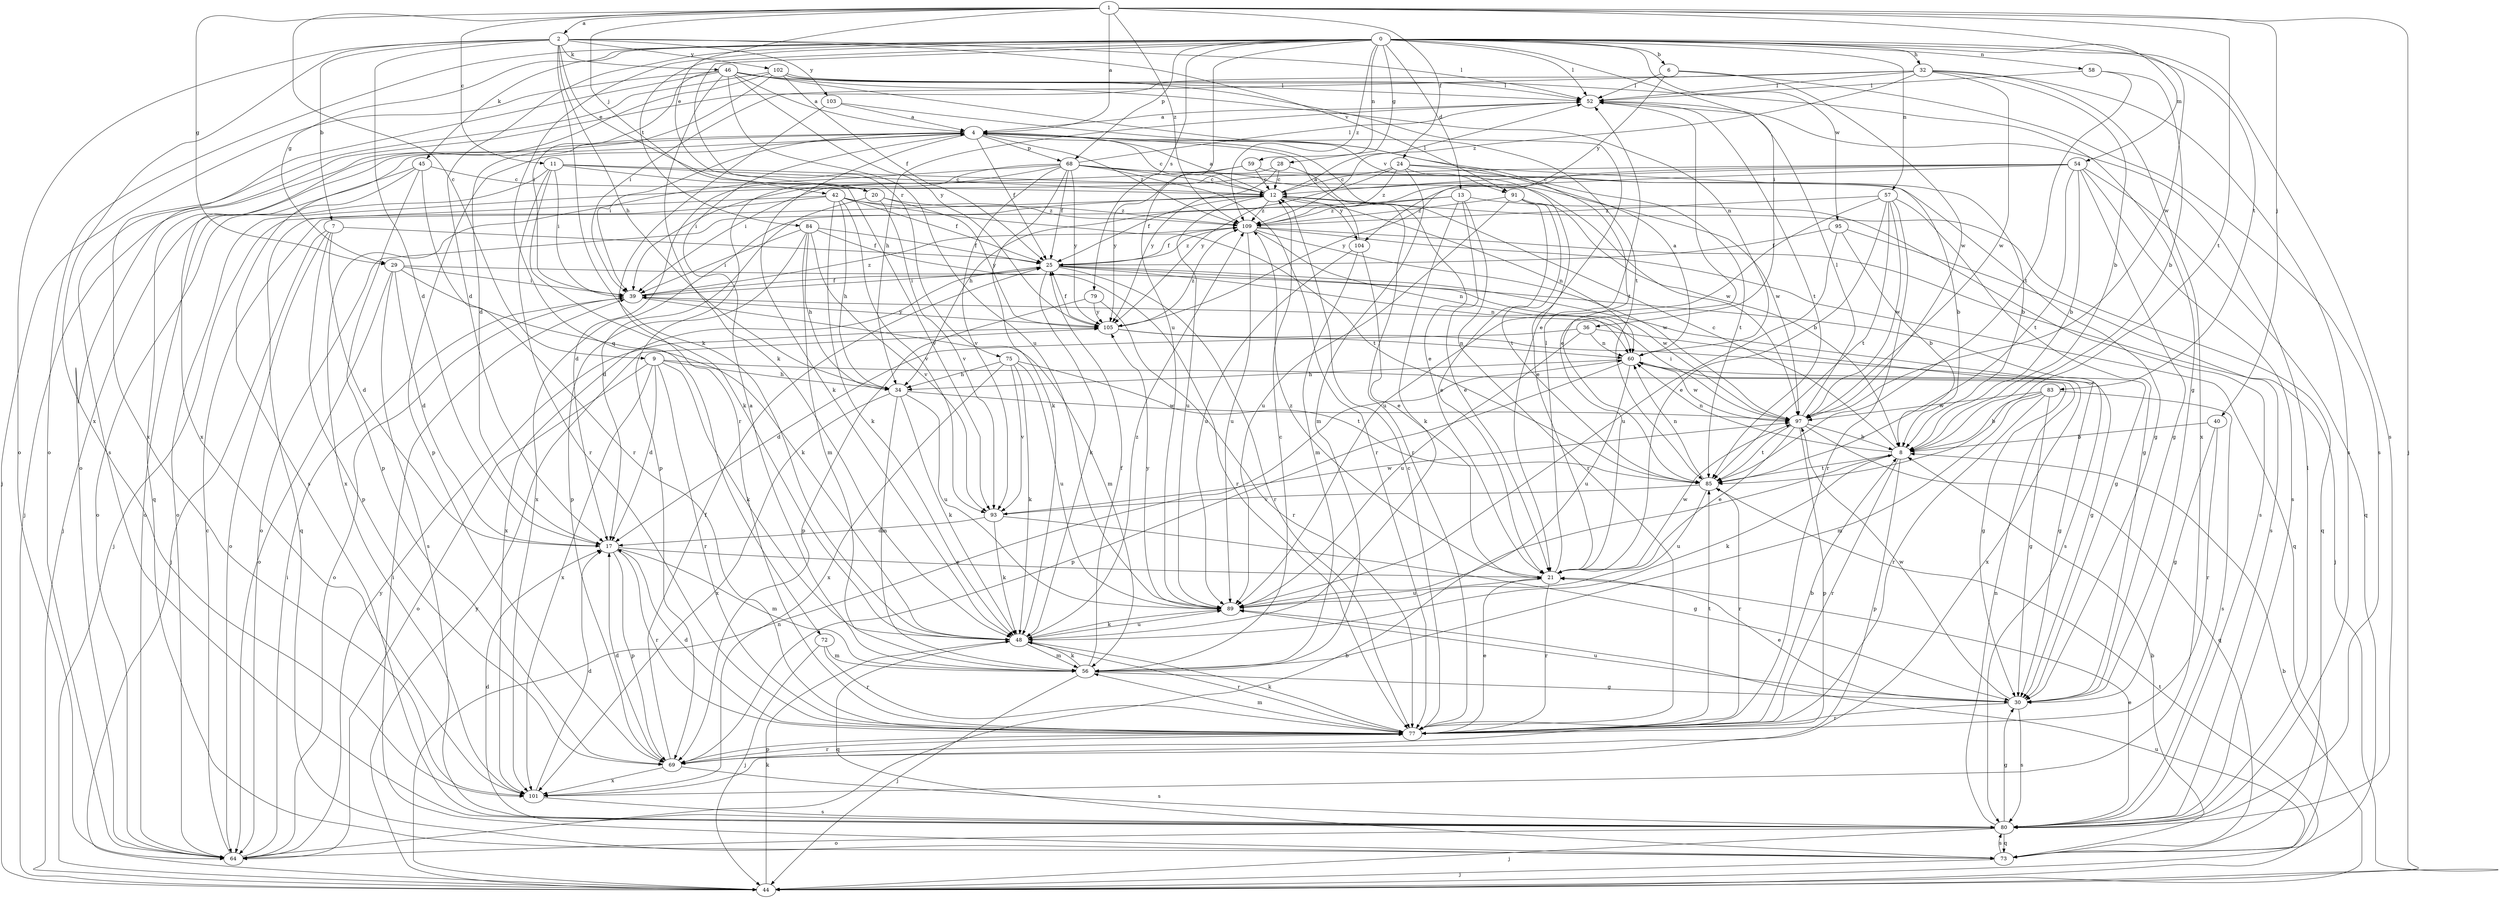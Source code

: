 strict digraph  {
0;
1;
2;
4;
6;
7;
8;
9;
11;
12;
13;
17;
20;
21;
24;
25;
28;
29;
30;
32;
34;
36;
39;
40;
42;
44;
45;
46;
48;
52;
54;
56;
57;
58;
59;
60;
64;
68;
69;
72;
73;
75;
77;
79;
80;
83;
84;
85;
89;
91;
93;
95;
97;
101;
102;
103;
104;
105;
109;
0 -> 6  [label=b];
0 -> 13  [label=d];
0 -> 17  [label=d];
0 -> 28  [label=g];
0 -> 29  [label=g];
0 -> 32  [label=h];
0 -> 36  [label=i];
0 -> 45  [label=k];
0 -> 52  [label=l];
0 -> 54  [label=m];
0 -> 57  [label=n];
0 -> 58  [label=n];
0 -> 59  [label=n];
0 -> 64  [label=o];
0 -> 68  [label=p];
0 -> 72  [label=q];
0 -> 75  [label=r];
0 -> 79  [label=s];
0 -> 80  [label=s];
0 -> 83  [label=t];
0 -> 84  [label=t];
0 -> 89  [label=u];
0 -> 95  [label=w];
0 -> 109  [label=z];
1 -> 2  [label=a];
1 -> 4  [label=a];
1 -> 9  [label=c];
1 -> 11  [label=c];
1 -> 20  [label=e];
1 -> 24  [label=f];
1 -> 29  [label=g];
1 -> 40  [label=j];
1 -> 42  [label=j];
1 -> 44  [label=j];
1 -> 85  [label=t];
1 -> 97  [label=w];
1 -> 109  [label=z];
2 -> 7  [label=b];
2 -> 17  [label=d];
2 -> 20  [label=e];
2 -> 34  [label=h];
2 -> 46  [label=k];
2 -> 48  [label=k];
2 -> 52  [label=l];
2 -> 64  [label=o];
2 -> 91  [label=v];
2 -> 101  [label=x];
2 -> 102  [label=y];
2 -> 103  [label=y];
4 -> 12  [label=c];
4 -> 21  [label=e];
4 -> 25  [label=f];
4 -> 39  [label=i];
4 -> 44  [label=j];
4 -> 48  [label=k];
4 -> 68  [label=p];
4 -> 69  [label=p];
4 -> 73  [label=q];
4 -> 80  [label=s];
4 -> 91  [label=v];
4 -> 109  [label=z];
6 -> 52  [label=l];
6 -> 80  [label=s];
6 -> 97  [label=w];
6 -> 104  [label=y];
7 -> 17  [label=d];
7 -> 25  [label=f];
7 -> 44  [label=j];
7 -> 64  [label=o];
7 -> 69  [label=p];
8 -> 12  [label=c];
8 -> 48  [label=k];
8 -> 60  [label=n];
8 -> 69  [label=p];
8 -> 77  [label=r];
8 -> 85  [label=t];
9 -> 17  [label=d];
9 -> 30  [label=g];
9 -> 34  [label=h];
9 -> 48  [label=k];
9 -> 64  [label=o];
9 -> 77  [label=r];
9 -> 101  [label=x];
11 -> 12  [label=c];
11 -> 39  [label=i];
11 -> 48  [label=k];
11 -> 64  [label=o];
11 -> 77  [label=r];
11 -> 93  [label=v];
11 -> 97  [label=w];
12 -> 4  [label=a];
12 -> 25  [label=f];
12 -> 52  [label=l];
12 -> 60  [label=n];
12 -> 73  [label=q];
12 -> 89  [label=u];
12 -> 101  [label=x];
12 -> 104  [label=y];
12 -> 109  [label=z];
13 -> 21  [label=e];
13 -> 48  [label=k];
13 -> 64  [label=o];
13 -> 77  [label=r];
13 -> 80  [label=s];
13 -> 109  [label=z];
17 -> 21  [label=e];
17 -> 56  [label=m];
17 -> 69  [label=p];
17 -> 77  [label=r];
20 -> 17  [label=d];
20 -> 93  [label=v];
20 -> 105  [label=y];
20 -> 109  [label=z];
21 -> 52  [label=l];
21 -> 77  [label=r];
21 -> 89  [label=u];
21 -> 97  [label=w];
21 -> 109  [label=z];
24 -> 8  [label=b];
24 -> 12  [label=c];
24 -> 21  [label=e];
24 -> 56  [label=m];
24 -> 85  [label=t];
24 -> 105  [label=y];
24 -> 109  [label=z];
25 -> 39  [label=i];
25 -> 48  [label=k];
25 -> 60  [label=n];
25 -> 77  [label=r];
25 -> 80  [label=s];
25 -> 97  [label=w];
25 -> 101  [label=x];
25 -> 109  [label=z];
28 -> 12  [label=c];
28 -> 64  [label=o];
28 -> 77  [label=r];
28 -> 105  [label=y];
29 -> 17  [label=d];
29 -> 30  [label=g];
29 -> 39  [label=i];
29 -> 48  [label=k];
29 -> 64  [label=o];
29 -> 80  [label=s];
30 -> 21  [label=e];
30 -> 77  [label=r];
30 -> 80  [label=s];
30 -> 89  [label=u];
30 -> 97  [label=w];
32 -> 8  [label=b];
32 -> 39  [label=i];
32 -> 52  [label=l];
32 -> 64  [label=o];
32 -> 80  [label=s];
32 -> 97  [label=w];
32 -> 101  [label=x];
32 -> 109  [label=z];
34 -> 48  [label=k];
34 -> 56  [label=m];
34 -> 89  [label=u];
34 -> 97  [label=w];
34 -> 101  [label=x];
36 -> 17  [label=d];
36 -> 60  [label=n];
36 -> 89  [label=u];
36 -> 101  [label=x];
39 -> 25  [label=f];
39 -> 56  [label=m];
39 -> 64  [label=o];
39 -> 105  [label=y];
39 -> 109  [label=z];
40 -> 8  [label=b];
40 -> 30  [label=g];
40 -> 77  [label=r];
42 -> 25  [label=f];
42 -> 34  [label=h];
42 -> 44  [label=j];
42 -> 48  [label=k];
42 -> 73  [label=q];
42 -> 85  [label=t];
42 -> 93  [label=v];
42 -> 109  [label=z];
44 -> 8  [label=b];
44 -> 48  [label=k];
44 -> 60  [label=n];
44 -> 85  [label=t];
44 -> 89  [label=u];
44 -> 105  [label=y];
45 -> 12  [label=c];
45 -> 44  [label=j];
45 -> 64  [label=o];
45 -> 69  [label=p];
45 -> 77  [label=r];
46 -> 4  [label=a];
46 -> 39  [label=i];
46 -> 44  [label=j];
46 -> 48  [label=k];
46 -> 52  [label=l];
46 -> 60  [label=n];
46 -> 85  [label=t];
46 -> 89  [label=u];
46 -> 101  [label=x];
46 -> 105  [label=y];
48 -> 56  [label=m];
48 -> 73  [label=q];
48 -> 77  [label=r];
48 -> 89  [label=u];
48 -> 109  [label=z];
52 -> 4  [label=a];
52 -> 21  [label=e];
52 -> 34  [label=h];
52 -> 85  [label=t];
54 -> 8  [label=b];
54 -> 12  [label=c];
54 -> 30  [label=g];
54 -> 34  [label=h];
54 -> 39  [label=i];
54 -> 73  [label=q];
54 -> 80  [label=s];
54 -> 85  [label=t];
54 -> 105  [label=y];
56 -> 4  [label=a];
56 -> 12  [label=c];
56 -> 25  [label=f];
56 -> 30  [label=g];
56 -> 44  [label=j];
56 -> 48  [label=k];
57 -> 21  [label=e];
57 -> 30  [label=g];
57 -> 77  [label=r];
57 -> 85  [label=t];
57 -> 89  [label=u];
57 -> 97  [label=w];
57 -> 109  [label=z];
58 -> 8  [label=b];
58 -> 52  [label=l];
58 -> 85  [label=t];
59 -> 8  [label=b];
59 -> 12  [label=c];
59 -> 39  [label=i];
59 -> 105  [label=y];
60 -> 4  [label=a];
60 -> 30  [label=g];
60 -> 34  [label=h];
60 -> 69  [label=p];
60 -> 89  [label=u];
60 -> 97  [label=w];
64 -> 8  [label=b];
64 -> 12  [label=c];
64 -> 39  [label=i];
64 -> 105  [label=y];
68 -> 12  [label=c];
68 -> 17  [label=d];
68 -> 25  [label=f];
68 -> 30  [label=g];
68 -> 48  [label=k];
68 -> 52  [label=l];
68 -> 69  [label=p];
68 -> 77  [label=r];
68 -> 93  [label=v];
68 -> 97  [label=w];
68 -> 101  [label=x];
68 -> 105  [label=y];
69 -> 17  [label=d];
69 -> 25  [label=f];
69 -> 77  [label=r];
69 -> 80  [label=s];
69 -> 101  [label=x];
72 -> 44  [label=j];
72 -> 56  [label=m];
72 -> 77  [label=r];
73 -> 8  [label=b];
73 -> 39  [label=i];
73 -> 44  [label=j];
73 -> 80  [label=s];
75 -> 34  [label=h];
75 -> 48  [label=k];
75 -> 85  [label=t];
75 -> 89  [label=u];
75 -> 93  [label=v];
75 -> 101  [label=x];
77 -> 8  [label=b];
77 -> 12  [label=c];
77 -> 17  [label=d];
77 -> 21  [label=e];
77 -> 48  [label=k];
77 -> 56  [label=m];
77 -> 69  [label=p];
77 -> 85  [label=t];
79 -> 69  [label=p];
79 -> 77  [label=r];
79 -> 105  [label=y];
80 -> 17  [label=d];
80 -> 21  [label=e];
80 -> 30  [label=g];
80 -> 44  [label=j];
80 -> 52  [label=l];
80 -> 60  [label=n];
80 -> 64  [label=o];
80 -> 73  [label=q];
83 -> 8  [label=b];
83 -> 30  [label=g];
83 -> 56  [label=m];
83 -> 77  [label=r];
83 -> 80  [label=s];
83 -> 97  [label=w];
84 -> 25  [label=f];
84 -> 34  [label=h];
84 -> 39  [label=i];
84 -> 56  [label=m];
84 -> 69  [label=p];
84 -> 77  [label=r];
84 -> 93  [label=v];
85 -> 60  [label=n];
85 -> 77  [label=r];
85 -> 89  [label=u];
85 -> 93  [label=v];
89 -> 48  [label=k];
89 -> 105  [label=y];
91 -> 8  [label=b];
91 -> 21  [label=e];
91 -> 85  [label=t];
91 -> 89  [label=u];
91 -> 109  [label=z];
93 -> 17  [label=d];
93 -> 30  [label=g];
93 -> 48  [label=k];
93 -> 97  [label=w];
95 -> 8  [label=b];
95 -> 25  [label=f];
95 -> 80  [label=s];
95 -> 89  [label=u];
97 -> 8  [label=b];
97 -> 21  [label=e];
97 -> 39  [label=i];
97 -> 52  [label=l];
97 -> 69  [label=p];
97 -> 73  [label=q];
97 -> 85  [label=t];
101 -> 17  [label=d];
101 -> 80  [label=s];
102 -> 17  [label=d];
102 -> 21  [label=e];
102 -> 25  [label=f];
102 -> 30  [label=g];
102 -> 52  [label=l];
102 -> 80  [label=s];
102 -> 101  [label=x];
103 -> 4  [label=a];
103 -> 77  [label=r];
103 -> 85  [label=t];
104 -> 4  [label=a];
104 -> 21  [label=e];
104 -> 56  [label=m];
104 -> 89  [label=u];
105 -> 25  [label=f];
105 -> 30  [label=g];
105 -> 60  [label=n];
105 -> 109  [label=z];
109 -> 25  [label=f];
109 -> 44  [label=j];
109 -> 60  [label=n];
109 -> 73  [label=q];
109 -> 89  [label=u];
109 -> 97  [label=w];
}
